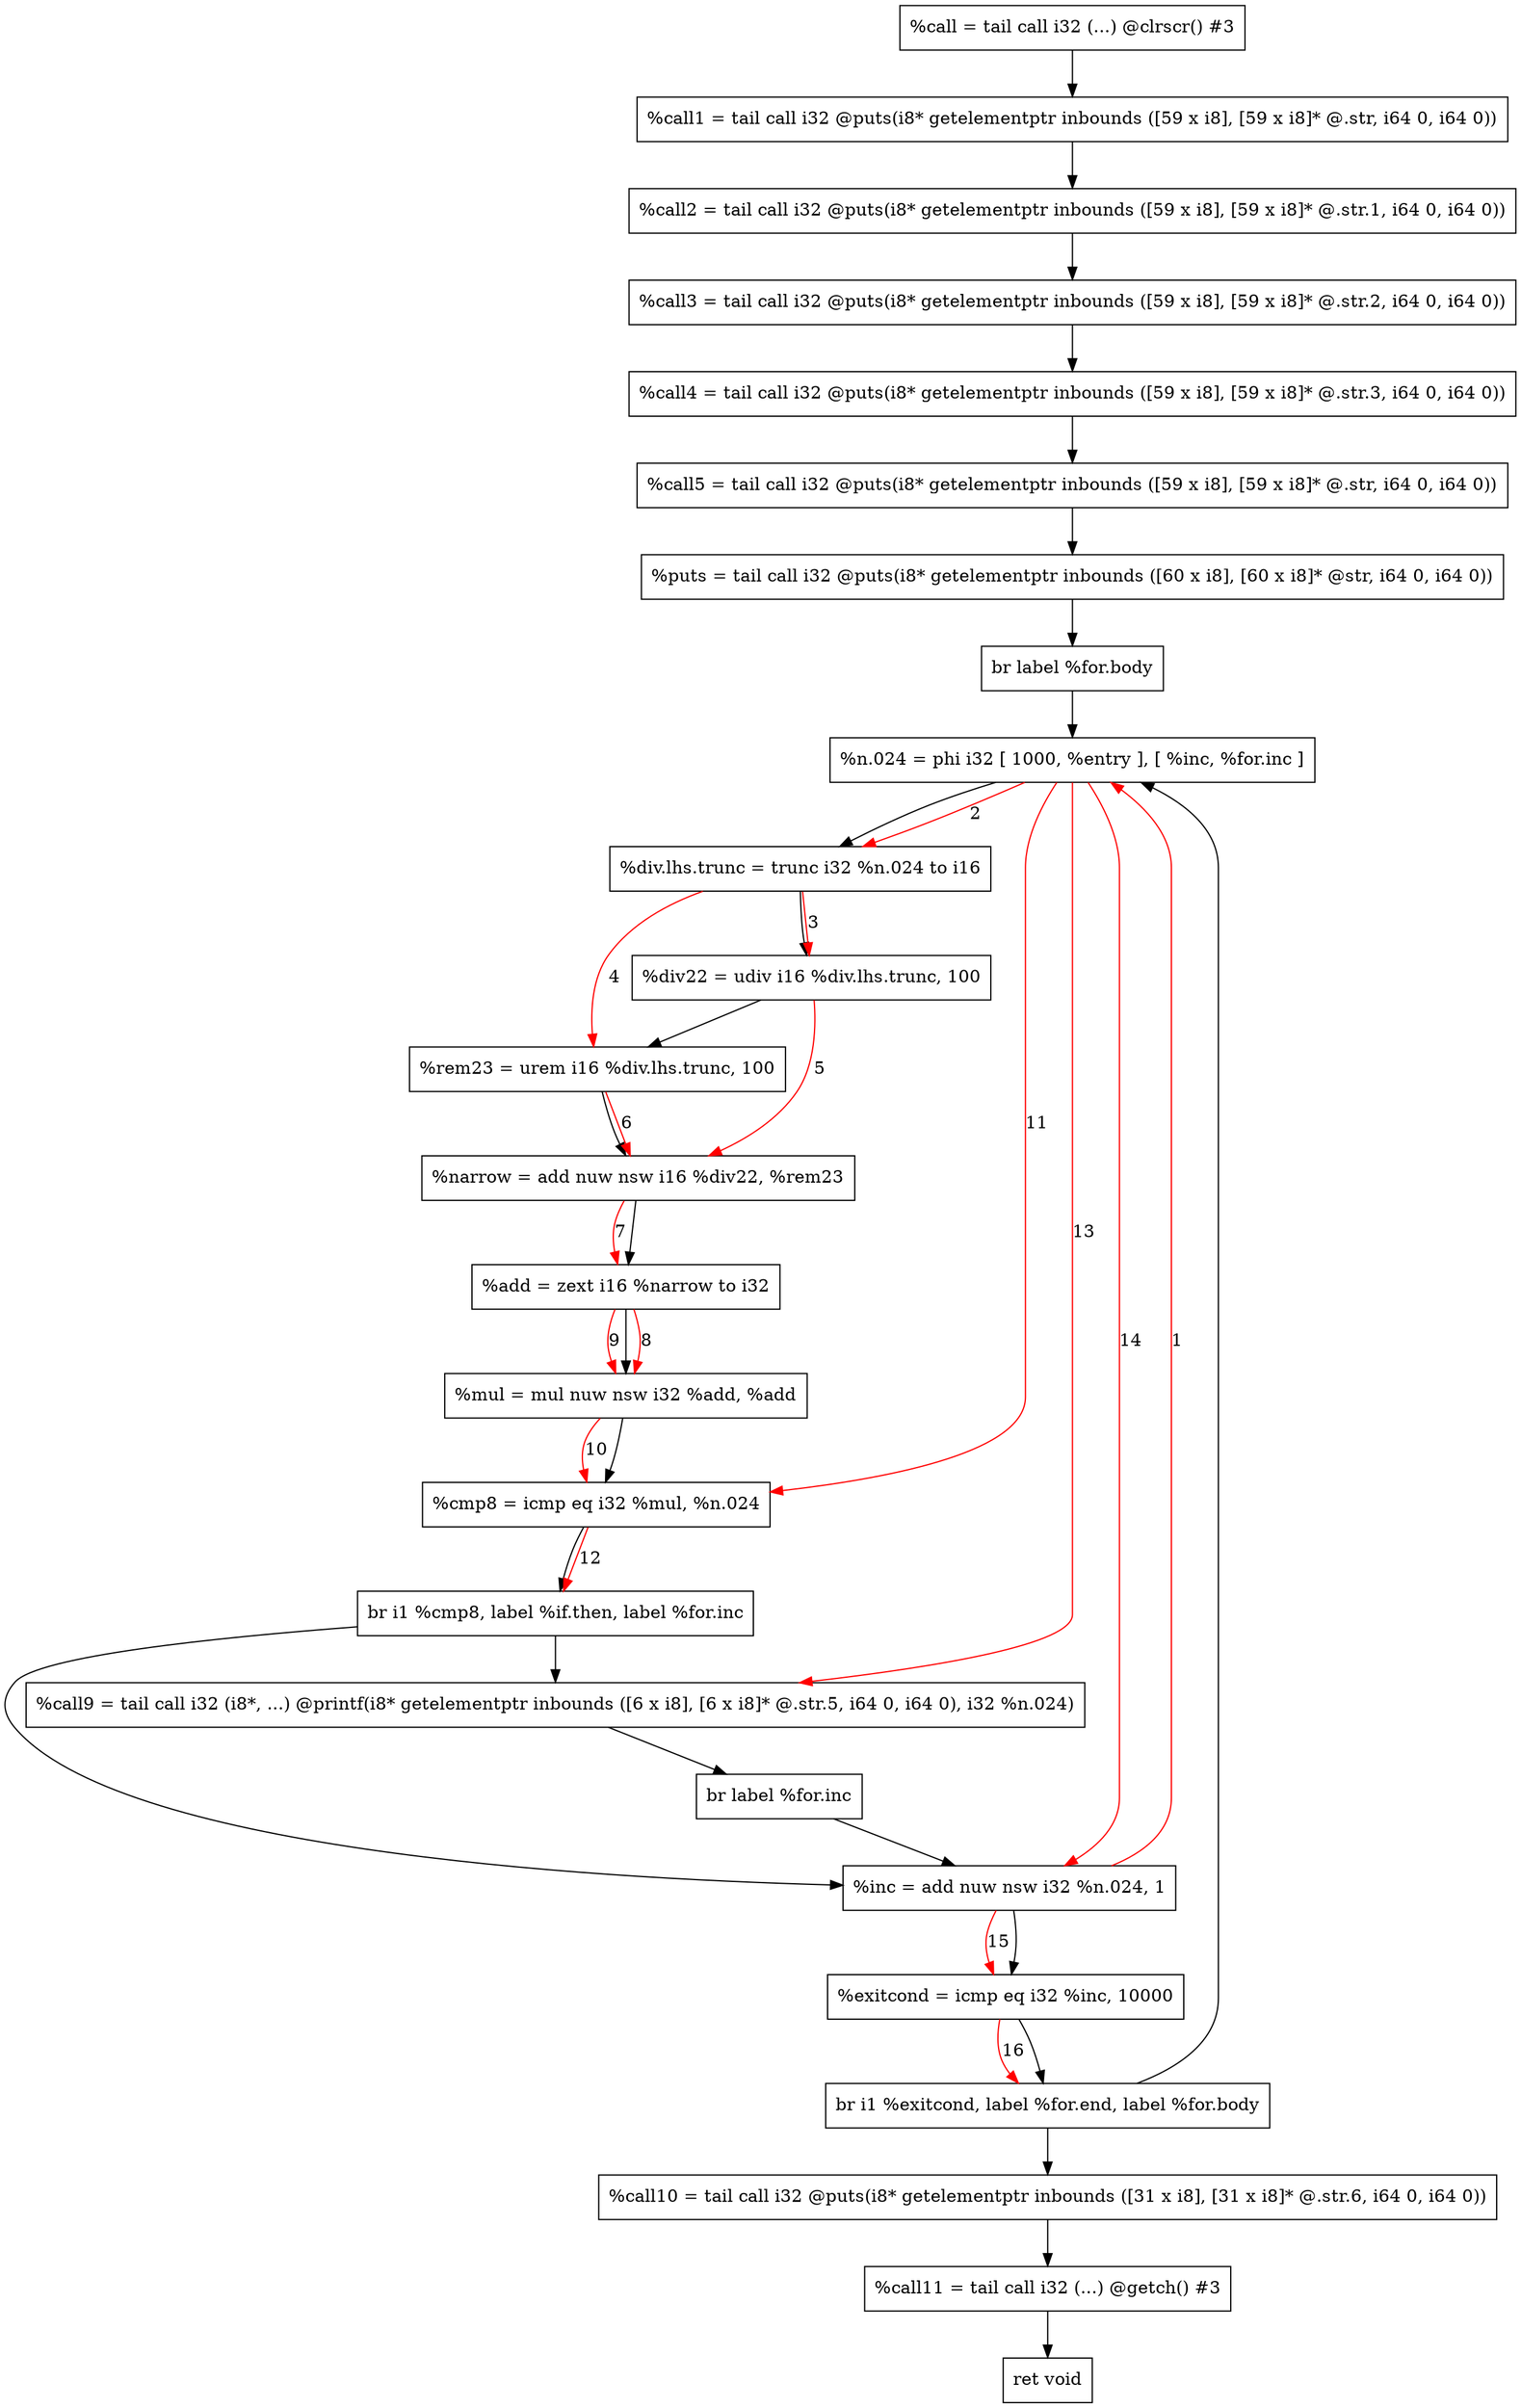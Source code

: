 digraph "CDFG for'func' function" {
	Node0x5624c71cb198[shape=record, label="  %call = tail call i32 (...) @clrscr() #3"]
	Node0x5624c71cbc10[shape=record, label="  %call1 = tail call i32 @puts(i8* getelementptr inbounds ([59 x i8], [59 x i8]* @.str, i64 0, i64 0))"]
	Node0x5624c71cbda0[shape=record, label="  %call2 = tail call i32 @puts(i8* getelementptr inbounds ([59 x i8], [59 x i8]* @.str.1, i64 0, i64 0))"]
	Node0x5624c71cbf10[shape=record, label="  %call3 = tail call i32 @puts(i8* getelementptr inbounds ([59 x i8], [59 x i8]* @.str.2, i64 0, i64 0))"]
	Node0x5624c71cc080[shape=record, label="  %call4 = tail call i32 @puts(i8* getelementptr inbounds ([59 x i8], [59 x i8]* @.str.3, i64 0, i64 0))"]
	Node0x5624c71cc170[shape=record, label="  %call5 = tail call i32 @puts(i8* getelementptr inbounds ([59 x i8], [59 x i8]* @.str, i64 0, i64 0))"]
	Node0x5624c71cc2e0[shape=record, label="  %puts = tail call i32 @puts(i8* getelementptr inbounds ([60 x i8], [60 x i8]* @str, i64 0, i64 0))"]
	Node0x5624c71cc478[shape=record, label="  br label %for.body"]
	Node0x5624c71cc618[shape=record, label="  %n.024 = phi i32 [ 1000, %entry ], [ %inc, %for.inc ]"]
	Node0x5624c71cc6e8[shape=record, label="  %div.lhs.trunc = trunc i32 %n.024 to i16"]
	Node0x5624c71cc7c0[shape=record, label="  %div22 = udiv i16 %div.lhs.trunc, 100"]
	Node0x5624c71cc9f0[shape=record, label="  %rem23 = urem i16 %div.lhs.trunc, 100"]
	Node0x5624c71cca80[shape=record, label="  %narrow = add nuw nsw i16 %div22, %rem23"]
	Node0x5624c71ccaf8[shape=record, label="  %add = zext i16 %narrow to i32"]
	Node0x5624c71ccb90[shape=record, label="  %mul = mul nuw nsw i32 %add, %add"]
	Node0x5624c71ccc20[shape=record, label="  %cmp8 = icmp eq i32 %mul, %n.024"]
	Node0x5624c7160228[shape=record, label="  br i1 %cmp8, label %if.then, label %for.inc"]
	Node0x5624c71cce68[shape=record, label="  %call9 = tail call i32 (i8*, ...) @printf(i8* getelementptr inbounds ([6 x i8], [6 x i8]* @.str.5, i64 0, i64 0), i32 %n.024)"]
	Node0x5624c71ccf48[shape=record, label="  br label %for.inc"]
	Node0x5624c71ccff0[shape=record, label="  %inc = add nuw nsw i32 %n.024, 1"]
	Node0x5624c71cd060[shape=record, label="  %exitcond = icmp eq i32 %inc, 10000"]
	Node0x5624c7160468[shape=record, label="  br i1 %exitcond, label %for.end, label %for.body"]
	Node0x5624c71cd210[shape=record, label="  %call10 = tail call i32 @puts(i8* getelementptr inbounds ([31 x i8], [31 x i8]* @.str.6, i64 0, i64 0))"]
	Node0x5624c71cd338[shape=record, label="  %call11 = tail call i32 (...) @getch() #3"]
	Node0x5624c71cd720[shape=record, label="  ret void"]
	Node0x5624c71cb198 -> Node0x5624c71cbc10
	Node0x5624c71cbc10 -> Node0x5624c71cbda0
	Node0x5624c71cbda0 -> Node0x5624c71cbf10
	Node0x5624c71cbf10 -> Node0x5624c71cc080
	Node0x5624c71cc080 -> Node0x5624c71cc170
	Node0x5624c71cc170 -> Node0x5624c71cc2e0
	Node0x5624c71cc2e0 -> Node0x5624c71cc478
	Node0x5624c71cc478 -> Node0x5624c71cc618
	Node0x5624c71cc618 -> Node0x5624c71cc6e8
	Node0x5624c71cc6e8 -> Node0x5624c71cc7c0
	Node0x5624c71cc7c0 -> Node0x5624c71cc9f0
	Node0x5624c71cc9f0 -> Node0x5624c71cca80
	Node0x5624c71cca80 -> Node0x5624c71ccaf8
	Node0x5624c71ccaf8 -> Node0x5624c71ccb90
	Node0x5624c71ccb90 -> Node0x5624c71ccc20
	Node0x5624c71ccc20 -> Node0x5624c7160228
	Node0x5624c7160228 -> Node0x5624c71cce68
	Node0x5624c7160228 -> Node0x5624c71ccff0
	Node0x5624c71cce68 -> Node0x5624c71ccf48
	Node0x5624c71ccf48 -> Node0x5624c71ccff0
	Node0x5624c71ccff0 -> Node0x5624c71cd060
	Node0x5624c71cd060 -> Node0x5624c7160468
	Node0x5624c7160468 -> Node0x5624c71cd210
	Node0x5624c7160468 -> Node0x5624c71cc618
	Node0x5624c71cd210 -> Node0x5624c71cd338
	Node0x5624c71cd338 -> Node0x5624c71cd720
edge [color=red]
	Node0x5624c71ccff0 -> Node0x5624c71cc618[label="1"]
	Node0x5624c71cc618 -> Node0x5624c71cc6e8[label="2"]
	Node0x5624c71cc6e8 -> Node0x5624c71cc7c0[label="3"]
	Node0x5624c71cc6e8 -> Node0x5624c71cc9f0[label="4"]
	Node0x5624c71cc7c0 -> Node0x5624c71cca80[label="5"]
	Node0x5624c71cc9f0 -> Node0x5624c71cca80[label="6"]
	Node0x5624c71cca80 -> Node0x5624c71ccaf8[label="7"]
	Node0x5624c71ccaf8 -> Node0x5624c71ccb90[label="8"]
	Node0x5624c71ccaf8 -> Node0x5624c71ccb90[label="9"]
	Node0x5624c71ccb90 -> Node0x5624c71ccc20[label="10"]
	Node0x5624c71cc618 -> Node0x5624c71ccc20[label="11"]
	Node0x5624c71ccc20 -> Node0x5624c7160228[label="12"]
	Node0x5624c71cc618 -> Node0x5624c71cce68[label="13"]
	Node0x5624c71cc618 -> Node0x5624c71ccff0[label="14"]
	Node0x5624c71ccff0 -> Node0x5624c71cd060[label="15"]
	Node0x5624c71cd060 -> Node0x5624c7160468[label="16"]
}
